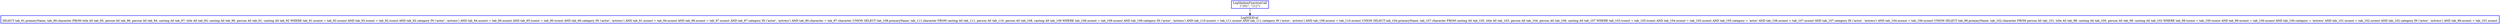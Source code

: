 digraph  g{
node [shape=rectangle, color=black, fontcolor=black, style=bold]
0 [label="LogSkolemFunctionCall
(\"{0}\", \"{1}\")" , color = blue] ; 
1 [label="LogSQLEval 
SELECT tab_91.primaryName, tab_90.character FROM title AS tab_95, person AS tab_96, person AS tab_94, casting AS tab_97, title AS tab_93, casting AS tab_90, person AS tab_91, casting AS tab_92 WHERE tab_91.nconst = tab_92.nconst AND tab_93.tconst = tab_92.tconst AND tab_92.category IN ('actor', 'actress') AND tab_94.nconst = tab_90.nconst AND tab_95.tconst = tab_90.tconst AND tab_90.category IN ('actor', 'actress') AND tab_91.nconst = tab_94.nconst AND tab_96.nconst = tab_97.nconst AND tab_97.category IN ('actor', 'actress') AND tab_90.character = tab_97.character UNION SELECT tab_108.primaryName, tab_111.character FROM casting AS tab_111, person AS tab_110, person AS tab_108, casting AS tab_109 WHERE tab_108.nconst = tab_109.nconst AND tab_109.category IN ('actor', 'actress') AND tab_110.nconst = tab_111.nconst AND tab_111.category IN ('actor', 'actress') AND tab_108.nconst = tab_110.nconst UNION SELECT tab_104.primaryName, tab_107.character FROM casting AS tab_105, title AS tab_103, person AS tab_104, person AS tab_106, casting AS tab_107 WHERE tab_103.tconst = tab_105.tconst AND tab_104.nconst = tab_105.nconst AND tab_105.category = 'actor' AND tab_106.nconst = tab_107.nconst AND tab_107.category IN ('actor', 'actress') AND tab_104.nconst = tab_106.nconst UNION SELECT tab_99.primaryName, tab_102.character FROM person AS tab_101, title AS tab_98, casting AS tab_100, person AS tab_99, casting AS tab_102 WHERE tab_98.tconst = tab_100.tconst AND tab_99.nconst = tab_100.nconst AND tab_100.category = 'actress' AND tab_101.nconst = tab_102.nconst AND tab_102.category IN ('actor', 'actress') AND tab_99.nconst = tab_101.nconst", color = blue] ; 
0 -> 1 ; 
}

